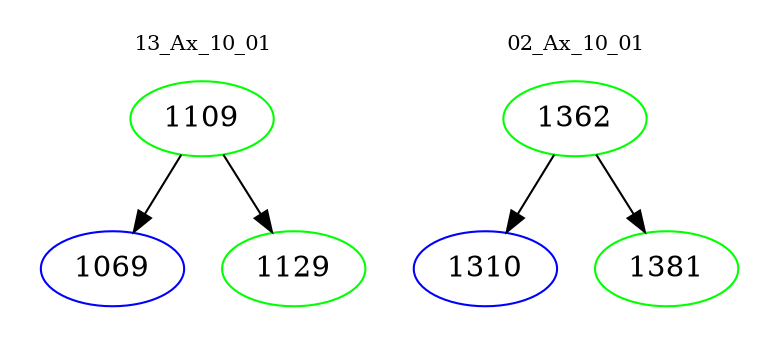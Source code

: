 digraph{
subgraph cluster_0 {
color = white
label = "13_Ax_10_01";
fontsize=10;
T0_1109 [label="1109", color="green"]
T0_1109 -> T0_1069 [color="black"]
T0_1069 [label="1069", color="blue"]
T0_1109 -> T0_1129 [color="black"]
T0_1129 [label="1129", color="green"]
}
subgraph cluster_1 {
color = white
label = "02_Ax_10_01";
fontsize=10;
T1_1362 [label="1362", color="green"]
T1_1362 -> T1_1310 [color="black"]
T1_1310 [label="1310", color="blue"]
T1_1362 -> T1_1381 [color="black"]
T1_1381 [label="1381", color="green"]
}
}
